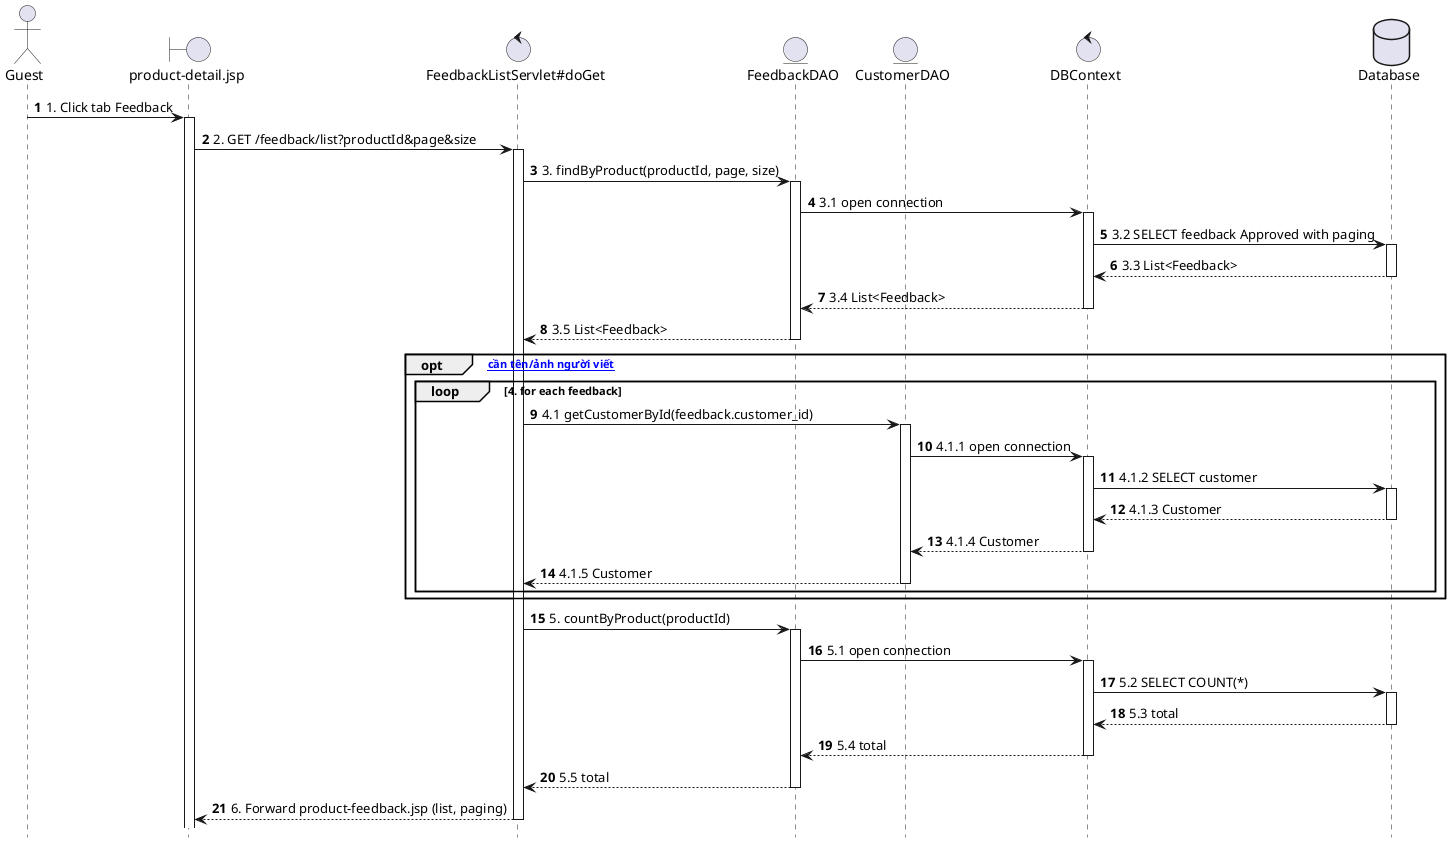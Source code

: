 @startuml
autonumber
autoactivate on
hide footbox

actor Guest
boundary "product-detail.jsp" as JSP
control "FeedbackListServlet#doGet" as CTRL
entity "FeedbackDAO" as FDAO
entity "CustomerDAO" as CDAO
control "DBContext" as DBC
database "Database" as DB

Guest -> JSP : 1. Click tab Feedback
JSP -> CTRL : 2. GET /feedback/list?productId&page&size

CTRL -> FDAO : 3. findByProduct(productId, page, size)
FDAO -> DBC : 3.1 open connection
DBC -> DB : 3.2 SELECT feedback Approved with paging
DB --> DBC : 3.3 List<Feedback>
DBC --> FDAO : 3.4 List<Feedback>
FDAO --> CTRL : 3.5 List<Feedback>

opt [UI cần tên/ảnh người viết]
  loop 4. for each feedback
    CTRL -> CDAO : 4.1 getCustomerById(feedback.customer_id)
    CDAO -> DBC : 4.1.1 open connection
    DBC -> DB : 4.1.2 SELECT customer
    DB --> DBC : 4.1.3 Customer
    DBC --> CDAO : 4.1.4 Customer
    CDAO --> CTRL : 4.1.5 Customer
  end
end

CTRL -> FDAO : 5. countByProduct(productId)
FDAO -> DBC : 5.1 open connection
DBC -> DB : 5.2 SELECT COUNT(*)
DB --> DBC : 5.3 total
DBC --> FDAO : 5.4 total
FDAO --> CTRL : 5.5 total

CTRL --> JSP : 6. Forward product-feedback.jsp (list, paging)
@enduml
